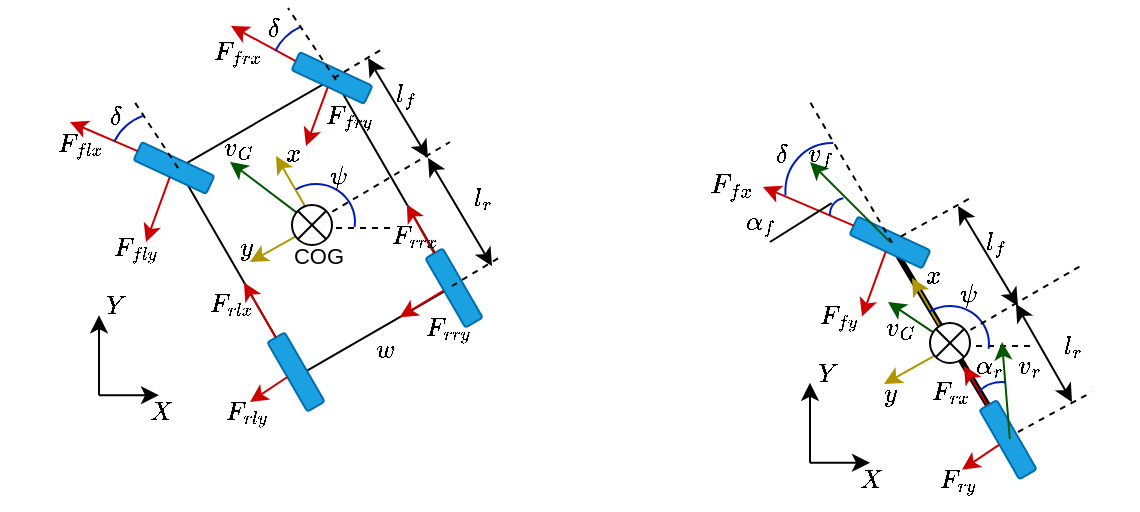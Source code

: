 <mxfile version="22.1.11" type="device">
  <diagram name="Page-1" id="L3eG1nAHi2GRUI85ljL_">
    <mxGraphModel dx="600" dy="318" grid="1" gridSize="10" guides="1" tooltips="1" connect="1" arrows="1" fold="1" page="1" pageScale="1" pageWidth="850" pageHeight="1100" math="1" shadow="0">
      <root>
        <mxCell id="0" />
        <mxCell id="1" parent="0" />
        <mxCell id="xx7SEzOR2n9m0VS-8ozK-138" value="" style="endArrow=none;html=1;rounded=0;labelBackgroundColor=default;strokeColor=default;align=center;verticalAlign=middle;fontFamily=Helvetica;fontSize=11;fontColor=default;shape=connector;curved=1;strokeWidth=3;" parent="1" edge="1">
          <mxGeometry width="50" height="50" relative="1" as="geometry">
            <mxPoint x="670" y="390" as="sourcePoint" />
            <mxPoint x="610" y="290" as="targetPoint" />
          </mxGeometry>
        </mxCell>
        <mxCell id="xx7SEzOR2n9m0VS-8ozK-1" value="" style="rounded=0;whiteSpace=wrap;html=1;rotation=60;noLabel=0;allowArrows=1;" parent="1" vertex="1">
          <mxGeometry x="262.99" y="237.5" width="120" height="90" as="geometry" />
        </mxCell>
        <mxCell id="xx7SEzOR2n9m0VS-8ozK-2" value="" style="rounded=1;whiteSpace=wrap;html=1;rotation=25;fillColor=#1ba1e2;fontColor=#ffffff;strokeColor=#006EAF;" parent="1" vertex="1">
          <mxGeometry x="232" y="248" width="40" height="10" as="geometry" />
        </mxCell>
        <mxCell id="xx7SEzOR2n9m0VS-8ozK-3" value="" style="rounded=1;whiteSpace=wrap;html=1;rotation=25;fillColor=#1ba1e2;fontColor=#ffffff;strokeColor=#006EAF;" parent="1" vertex="1">
          <mxGeometry x="311" y="203" width="40" height="10" as="geometry" />
        </mxCell>
        <mxCell id="xx7SEzOR2n9m0VS-8ozK-4" value="" style="rounded=1;whiteSpace=wrap;html=1;rotation=60;fillColor=#1ba1e2;fontColor=#ffffff;strokeColor=#006EAF;" parent="1" vertex="1">
          <mxGeometry x="293" y="350" width="40" height="10" as="geometry" />
        </mxCell>
        <mxCell id="xx7SEzOR2n9m0VS-8ozK-10" value="" style="rounded=1;whiteSpace=wrap;html=1;rotation=60;fillColor=#1ba1e2;fontColor=#ffffff;strokeColor=#006EAF;" parent="1" vertex="1">
          <mxGeometry x="372" y="308" width="40" height="10" as="geometry" />
        </mxCell>
        <mxCell id="xx7SEzOR2n9m0VS-8ozK-14" value="" style="endArrow=none;dashed=1;html=1;strokeWidth=1;rounded=0;exitX=0;exitY=1;exitDx=0;exitDy=0;" parent="1" source="xx7SEzOR2n9m0VS-8ozK-1" edge="1">
          <mxGeometry width="50" height="50" relative="1" as="geometry">
            <mxPoint x="200" y="250" as="sourcePoint" />
            <mxPoint x="231" y="218" as="targetPoint" />
          </mxGeometry>
        </mxCell>
        <mxCell id="xx7SEzOR2n9m0VS-8ozK-26" value="" style="endArrow=classic;html=1;rounded=0;fillColor=#e3c800;strokeColor=#B09500;" parent="1" edge="1">
          <mxGeometry width="50" height="50" relative="1" as="geometry">
            <mxPoint x="319.721" y="275.882" as="sourcePoint" />
            <mxPoint x="303" y="247" as="targetPoint" />
          </mxGeometry>
        </mxCell>
        <mxCell id="xx7SEzOR2n9m0VS-8ozK-27" value="" style="endArrow=classic;html=1;rounded=0;fillColor=#e3c800;strokeColor=#B09500;" parent="1" edge="1">
          <mxGeometry width="50" height="50" relative="1" as="geometry">
            <mxPoint x="317.327" y="284.69" as="sourcePoint" />
            <mxPoint x="290" y="300" as="targetPoint" />
          </mxGeometry>
        </mxCell>
        <mxCell id="xx7SEzOR2n9m0VS-8ozK-28" value="" style="endArrow=classic;html=1;rounded=0;exitX=0;exitY=0.5;exitDx=0;exitDy=0;strokeColor=#CC0000;" parent="1" source="xx7SEzOR2n9m0VS-8ozK-2" edge="1">
          <mxGeometry width="50" height="50" relative="1" as="geometry">
            <mxPoint x="150" y="253" as="sourcePoint" />
            <mxPoint x="200" y="230" as="targetPoint" />
          </mxGeometry>
        </mxCell>
        <mxCell id="xx7SEzOR2n9m0VS-8ozK-30" value="" style="endArrow=classic;html=1;rounded=0;exitX=0;exitY=0.5;exitDx=0;exitDy=0;strokeColor=#CC0000;" parent="1" source="xx7SEzOR2n9m0VS-8ozK-3" edge="1">
          <mxGeometry width="50" height="50" relative="1" as="geometry">
            <mxPoint x="316.49" y="203" as="sourcePoint" />
            <mxPoint x="280.49" y="182" as="targetPoint" />
          </mxGeometry>
        </mxCell>
        <mxCell id="xx7SEzOR2n9m0VS-8ozK-31" value="" style="endArrow=none;dashed=1;html=1;strokeWidth=1;rounded=0;exitX=0;exitY=1;exitDx=0;exitDy=0;" parent="1" edge="1">
          <mxGeometry width="50" height="50" relative="1" as="geometry">
            <mxPoint x="333" y="209" as="sourcePoint" />
            <mxPoint x="309" y="173" as="targetPoint" />
          </mxGeometry>
        </mxCell>
        <mxCell id="xx7SEzOR2n9m0VS-8ozK-32" value="" style="endArrow=classic;html=1;rounded=0;exitX=0.5;exitY=1;exitDx=0;exitDy=0;strokeColor=#CC0000;" parent="1" source="xx7SEzOR2n9m0VS-8ozK-2" edge="1">
          <mxGeometry width="50" height="50" relative="1" as="geometry">
            <mxPoint x="160" y="360" as="sourcePoint" />
            <mxPoint x="238" y="290" as="targetPoint" />
          </mxGeometry>
        </mxCell>
        <mxCell id="xx7SEzOR2n9m0VS-8ozK-33" value="" style="endArrow=classic;html=1;rounded=0;exitX=0.5;exitY=1;exitDx=0;exitDy=0;strokeColor=#CC0000;" parent="1" source="xx7SEzOR2n9m0VS-8ozK-3" edge="1">
          <mxGeometry width="50" height="50" relative="1" as="geometry">
            <mxPoint x="330" y="220" as="sourcePoint" />
            <mxPoint x="318" y="242" as="targetPoint" />
          </mxGeometry>
        </mxCell>
        <mxCell id="xx7SEzOR2n9m0VS-8ozK-34" value="" style="endArrow=classic;html=1;rounded=0;entryX=0.551;entryY=1.001;entryDx=0;entryDy=0;entryPerimeter=0;strokeColor=#CC0000;" parent="1" source="xx7SEzOR2n9m0VS-8ozK-4" target="xx7SEzOR2n9m0VS-8ozK-1" edge="1">
          <mxGeometry width="50" height="50" relative="1" as="geometry">
            <mxPoint x="210" y="400" as="sourcePoint" />
            <mxPoint x="260" y="350" as="targetPoint" />
          </mxGeometry>
        </mxCell>
        <mxCell id="xx7SEzOR2n9m0VS-8ozK-35" value="" style="endArrow=classic;html=1;rounded=0;exitX=0;exitY=0.5;exitDx=0;exitDy=0;entryX=0.608;entryY=0;entryDx=0;entryDy=0;entryPerimeter=0;strokeColor=#CC0000;" parent="1" source="xx7SEzOR2n9m0VS-8ozK-10" target="xx7SEzOR2n9m0VS-8ozK-1" edge="1">
          <mxGeometry width="50" height="50" relative="1" as="geometry">
            <mxPoint x="270" y="278" as="sourcePoint" />
            <mxPoint x="258" y="310" as="targetPoint" />
          </mxGeometry>
        </mxCell>
        <mxCell id="xx7SEzOR2n9m0VS-8ozK-36" value="" style="endArrow=classic;html=1;rounded=0;exitX=0.5;exitY=1;exitDx=0;exitDy=0;strokeColor=#CC0000;" parent="1" source="xx7SEzOR2n9m0VS-8ozK-4" edge="1">
          <mxGeometry width="50" height="50" relative="1" as="geometry">
            <mxPoint x="250" y="430" as="sourcePoint" />
            <mxPoint x="290" y="370" as="targetPoint" />
          </mxGeometry>
        </mxCell>
        <mxCell id="xx7SEzOR2n9m0VS-8ozK-37" value="" style="endArrow=classic;html=1;rounded=0;exitX=0.464;exitY=1.044;exitDx=0;exitDy=0;exitPerimeter=0;entryX=1;entryY=0.348;entryDx=0;entryDy=0;entryPerimeter=0;strokeColor=#CC0000;" parent="1" source="xx7SEzOR2n9m0VS-8ozK-10" target="xx7SEzOR2n9m0VS-8ozK-1" edge="1">
          <mxGeometry width="50" height="50" relative="1" as="geometry">
            <mxPoint x="391" y="318" as="sourcePoint" />
            <mxPoint x="372" y="330" as="targetPoint" />
          </mxGeometry>
        </mxCell>
        <mxCell id="xx7SEzOR2n9m0VS-8ozK-39" value="" style="endArrow=none;dashed=1;html=1;strokeWidth=1;rounded=0;entryX=0.474;entryY=0.572;entryDx=0;entryDy=0;entryPerimeter=0;" parent="1" target="xx7SEzOR2n9m0VS-8ozK-38" edge="1">
          <mxGeometry width="50" height="50" relative="1" as="geometry">
            <mxPoint x="360" y="283" as="sourcePoint" />
            <mxPoint x="391" y="230" as="targetPoint" />
          </mxGeometry>
        </mxCell>
        <mxCell id="xx7SEzOR2n9m0VS-8ozK-49" value="COG" style="text;html=1;align=center;verticalAlign=middle;resizable=0;points=[];autosize=1;strokeColor=none;fillColor=none;fontSize=11;fontFamily=Helvetica;fontColor=default;" parent="1" vertex="1">
          <mxGeometry x="299" y="282" width="50" height="30" as="geometry" />
        </mxCell>
        <mxCell id="xx7SEzOR2n9m0VS-8ozK-50" value="" style="verticalLabelPosition=bottom;verticalAlign=top;html=1;shape=mxgraph.basic.arc;startAngle=0.914;endAngle=0.27;fontFamily=Helvetica;fontSize=11;fontColor=#ffffff;fillColor=#0050ef;strokeColor=#001DBC;" parent="1" vertex="1">
          <mxGeometry x="303.5" y="261" width="39" height="38" as="geometry" />
        </mxCell>
        <mxCell id="xx7SEzOR2n9m0VS-8ozK-57" value="" style="verticalLabelPosition=bottom;verticalAlign=top;html=1;shape=mxgraph.basic.arc;startAngle=0.823;endAngle=0.929;fontFamily=Helvetica;fontSize=11;fontColor=#ffffff;fillColor=#0050ef;strokeColor=#001DBC;" parent="1" vertex="1">
          <mxGeometry x="300" y="180" width="52.5" height="51.5" as="geometry" />
        </mxCell>
        <mxCell id="xx7SEzOR2n9m0VS-8ozK-61" value="" style="verticalLabelPosition=bottom;verticalAlign=top;html=1;shape=mxgraph.basic.arc;startAngle=0.823;endAngle=0.942;fontFamily=Helvetica;fontSize=11;fontColor=#ffffff;fillColor=#0050ef;strokeColor=#001DBC;" parent="1" vertex="1">
          <mxGeometry x="219.5" y="225.25" width="52.5" height="51.5" as="geometry" />
        </mxCell>
        <mxCell id="xx7SEzOR2n9m0VS-8ozK-62" value="$$\psi$$" style="text;html=1;align=center;verticalAlign=middle;resizable=0;points=[];autosize=1;strokeColor=none;fillColor=none;fontSize=11;fontFamily=Helvetica;fontColor=default;" parent="1" vertex="1">
          <mxGeometry x="299" y="241.5" width="70" height="30" as="geometry" />
        </mxCell>
        <mxCell id="xx7SEzOR2n9m0VS-8ozK-64" value="$$\delta$$" style="text;html=1;align=center;verticalAlign=middle;resizable=0;points=[];autosize=1;strokeColor=none;fillColor=none;fontSize=11;fontFamily=Helvetica;fontColor=default;" parent="1" vertex="1">
          <mxGeometry x="187" y="213" width="70" height="30" as="geometry" />
        </mxCell>
        <mxCell id="xx7SEzOR2n9m0VS-8ozK-65" value="$$\delta$$" style="text;html=1;align=center;verticalAlign=middle;resizable=0;points=[];autosize=1;strokeColor=none;fillColor=none;fontSize=11;fontFamily=Helvetica;fontColor=default;" parent="1" vertex="1">
          <mxGeometry x="266" y="169" width="70" height="30" as="geometry" />
        </mxCell>
        <mxCell id="xx7SEzOR2n9m0VS-8ozK-66" value="$$F_{fly}$$" style="text;html=1;align=center;verticalAlign=middle;resizable=0;points=[];autosize=1;strokeColor=none;fillColor=none;fontSize=11;fontFamily=Helvetica;fontColor=default;" parent="1" vertex="1">
          <mxGeometry x="192" y="278" width="80" height="30" as="geometry" />
        </mxCell>
        <mxCell id="xx7SEzOR2n9m0VS-8ozK-67" value="$$F_{flx}$$" style="text;html=1;align=center;verticalAlign=middle;resizable=0;points=[];autosize=1;strokeColor=none;fillColor=none;fontSize=11;fontFamily=Helvetica;fontColor=default;" parent="1" vertex="1">
          <mxGeometry x="165" y="226" width="80" height="30" as="geometry" />
        </mxCell>
        <mxCell id="xx7SEzOR2n9m0VS-8ozK-68" value="$$F_{frx}$$" style="text;html=1;align=center;verticalAlign=middle;resizable=0;points=[];autosize=1;strokeColor=none;fillColor=none;fontSize=11;fontFamily=Helvetica;fontColor=default;" parent="1" vertex="1">
          <mxGeometry x="244" y="180" width="80" height="30" as="geometry" />
        </mxCell>
        <mxCell id="xx7SEzOR2n9m0VS-8ozK-69" value="$$F_{fry}$$" style="text;html=1;align=center;verticalAlign=middle;resizable=0;points=[];autosize=1;strokeColor=none;fillColor=none;fontSize=11;fontFamily=Helvetica;fontColor=default;" parent="1" vertex="1">
          <mxGeometry x="299" y="211.5" width="80" height="30" as="geometry" />
        </mxCell>
        <mxCell id="xx7SEzOR2n9m0VS-8ozK-70" value="$$x$$" style="text;html=1;align=center;verticalAlign=middle;resizable=0;points=[];autosize=1;strokeColor=none;fillColor=none;fontSize=11;fontFamily=Helvetica;fontColor=default;" parent="1" vertex="1">
          <mxGeometry x="286" y="230.5" width="50" height="30" as="geometry" />
        </mxCell>
        <mxCell id="xx7SEzOR2n9m0VS-8ozK-71" value="$$y$$" style="text;html=1;align=center;verticalAlign=middle;resizable=0;points=[];autosize=1;strokeColor=none;fillColor=none;fontSize=11;fontFamily=Helvetica;fontColor=default;" parent="1" vertex="1">
          <mxGeometry x="262.99" y="278" width="50" height="30" as="geometry" />
        </mxCell>
        <mxCell id="xx7SEzOR2n9m0VS-8ozK-72" value="$$F_{rly}$$" style="text;html=1;align=center;verticalAlign=middle;resizable=0;points=[];autosize=1;strokeColor=none;fillColor=none;fontSize=11;fontFamily=Helvetica;fontColor=default;movable=0;rotatable=0;deletable=0;editable=0;locked=1;connectable=0;" parent="1" vertex="1">
          <mxGeometry x="247.99" y="360" width="80" height="30" as="geometry" />
        </mxCell>
        <mxCell id="xx7SEzOR2n9m0VS-8ozK-73" value="$$F_{rry}$$" style="text;html=1;align=center;verticalAlign=middle;resizable=0;points=[];autosize=1;strokeColor=none;fillColor=none;fontSize=11;fontFamily=Helvetica;fontColor=default;movable=0;rotatable=0;deletable=0;editable=0;locked=1;connectable=0;" parent="1" vertex="1">
          <mxGeometry x="349" y="318" width="80" height="30" as="geometry" />
        </mxCell>
        <mxCell id="xx7SEzOR2n9m0VS-8ozK-74" value="$$F_{rrx}$$" style="text;html=1;align=center;verticalAlign=middle;resizable=0;points=[];autosize=1;strokeColor=none;fillColor=none;fontSize=11;fontFamily=Helvetica;fontColor=default;" parent="1" vertex="1">
          <mxGeometry x="332" y="271.5" width="80" height="30" as="geometry" />
        </mxCell>
        <mxCell id="xx7SEzOR2n9m0VS-8ozK-75" value="$$F_{rlx}$$" style="text;html=1;align=center;verticalAlign=middle;resizable=0;points=[];autosize=1;strokeColor=none;fillColor=none;fontSize=11;fontFamily=Helvetica;fontColor=default;" parent="1" vertex="1">
          <mxGeometry x="240" y="305.75" width="80" height="30" as="geometry" />
        </mxCell>
        <mxCell id="xx7SEzOR2n9m0VS-8ozK-76" value="" style="endArrow=classic;html=1;rounded=0;labelBackgroundColor=default;strokeColor=#005700;align=center;verticalAlign=middle;fontFamily=Helvetica;fontSize=11;fontColor=default;shape=connector;curved=1;exitX=0.514;exitY=0.491;exitDx=0;exitDy=0;exitPerimeter=0;fillColor=#008a00;" parent="1" source="xx7SEzOR2n9m0VS-8ozK-38" edge="1">
          <mxGeometry width="50" height="50" relative="1" as="geometry">
            <mxPoint x="130" y="320" as="sourcePoint" />
            <mxPoint x="280" y="250" as="targetPoint" />
          </mxGeometry>
        </mxCell>
        <mxCell id="xx7SEzOR2n9m0VS-8ozK-77" value="$$v_G$$" style="text;html=1;align=center;verticalAlign=middle;resizable=0;points=[];autosize=1;strokeColor=none;fillColor=none;fontSize=11;fontFamily=Helvetica;fontColor=default;" parent="1" vertex="1">
          <mxGeometry x="249" y="228" width="70" height="30" as="geometry" />
        </mxCell>
        <mxCell id="xx7SEzOR2n9m0VS-8ozK-80" value="&lt;span style=&quot;color: rgb(0, 0, 0); font-family: Helvetica; font-size: 11px; font-style: normal; font-variant-ligatures: normal; font-variant-caps: normal; font-weight: 400; letter-spacing: normal; orphans: 2; text-align: center; text-indent: 0px; text-transform: none; widows: 2; word-spacing: 0px; -webkit-text-stroke-width: 0px; background-color: rgb(251, 251, 251); text-decoration-thickness: initial; text-decoration-style: initial; text-decoration-color: initial; float: none; display: inline !important;&quot;&gt;$$w$$&lt;/span&gt;" style="text;whiteSpace=wrap;html=1;fontSize=11;fontFamily=Helvetica;fontColor=default;" parent="1" vertex="1">
          <mxGeometry x="351" y="320" width="25" height="40" as="geometry" />
        </mxCell>
        <mxCell id="xx7SEzOR2n9m0VS-8ozK-81" value="" style="endArrow=none;html=1;rounded=0;labelBackgroundColor=default;strokeColor=default;align=center;verticalAlign=middle;fontFamily=Helvetica;fontSize=11;fontColor=default;shape=connector;curved=1;exitX=0.494;exitY=0.47;exitDx=0;exitDy=0;exitPerimeter=0;dashed=1;" parent="1" source="xx7SEzOR2n9m0VS-8ozK-38" edge="1">
          <mxGeometry width="50" height="50" relative="1" as="geometry">
            <mxPoint x="370" y="310" as="sourcePoint" />
            <mxPoint x="390" y="240" as="targetPoint" />
          </mxGeometry>
        </mxCell>
        <mxCell id="xx7SEzOR2n9m0VS-8ozK-83" value="" style="endArrow=none;dashed=1;html=1;rounded=0;labelBackgroundColor=default;strokeColor=default;align=center;verticalAlign=middle;fontFamily=Helvetica;fontSize=11;fontColor=default;shape=connector;curved=1;" parent="1" edge="1">
          <mxGeometry width="50" height="50" relative="1" as="geometry">
            <mxPoint x="332" y="208" as="sourcePoint" />
            <mxPoint x="357" y="193" as="targetPoint" />
          </mxGeometry>
        </mxCell>
        <mxCell id="xx7SEzOR2n9m0VS-8ozK-85" value="" style="endArrow=none;dashed=1;html=1;rounded=0;labelBackgroundColor=default;strokeColor=default;align=center;verticalAlign=middle;fontFamily=Helvetica;fontSize=11;fontColor=default;shape=connector;curved=1;" parent="1" edge="1">
          <mxGeometry width="50" height="50" relative="1" as="geometry">
            <mxPoint x="391" y="312" as="sourcePoint" />
            <mxPoint x="416" y="297" as="targetPoint" />
          </mxGeometry>
        </mxCell>
        <mxCell id="xx7SEzOR2n9m0VS-8ozK-88" value="" style="endArrow=classic;startArrow=classic;html=1;rounded=0;labelBackgroundColor=default;strokeColor=default;align=center;verticalAlign=middle;fontFamily=Helvetica;fontSize=11;fontColor=default;shape=connector;curved=1;" parent="1" edge="1">
          <mxGeometry width="50" height="50" relative="1" as="geometry">
            <mxPoint x="379" y="248" as="sourcePoint" />
            <mxPoint x="349" y="198" as="targetPoint" />
          </mxGeometry>
        </mxCell>
        <mxCell id="xx7SEzOR2n9m0VS-8ozK-89" value="" style="endArrow=classic;startArrow=classic;html=1;rounded=0;labelBackgroundColor=default;strokeColor=default;align=center;verticalAlign=middle;fontFamily=Helvetica;fontSize=11;fontColor=default;shape=connector;curved=1;" parent="1" edge="1">
          <mxGeometry width="50" height="50" relative="1" as="geometry">
            <mxPoint x="411" y="302" as="sourcePoint" />
            <mxPoint x="379" y="248" as="targetPoint" />
          </mxGeometry>
        </mxCell>
        <mxCell id="xx7SEzOR2n9m0VS-8ozK-90" value="&lt;span style=&quot;color: rgb(0, 0, 0); font-family: Helvetica; font-size: 11px; font-style: normal; font-variant-ligatures: normal; font-variant-caps: normal; font-weight: 400; letter-spacing: normal; orphans: 2; text-align: center; text-indent: 0px; text-transform: none; widows: 2; word-spacing: 0px; -webkit-text-stroke-width: 0px; background-color: rgb(251, 251, 251); text-decoration-thickness: initial; text-decoration-style: initial; text-decoration-color: initial; float: none; display: inline !important;&quot;&gt;$$l_f$$&lt;/span&gt;" style="text;whiteSpace=wrap;html=1;fontSize=11;fontFamily=Helvetica;fontColor=default;" parent="1" vertex="1">
          <mxGeometry x="361" y="191.5" width="25" height="40" as="geometry" />
        </mxCell>
        <mxCell id="xx7SEzOR2n9m0VS-8ozK-91" value="&lt;span style=&quot;color: rgb(0, 0, 0); font-family: Helvetica; font-size: 11px; font-style: normal; font-variant-ligatures: normal; font-variant-caps: normal; font-weight: 400; letter-spacing: normal; orphans: 2; text-align: center; text-indent: 0px; text-transform: none; widows: 2; word-spacing: 0px; -webkit-text-stroke-width: 0px; background-color: rgb(251, 251, 251); text-decoration-thickness: initial; text-decoration-style: initial; text-decoration-color: initial; float: none; display: inline !important;&quot;&gt;$$l_r$$&lt;/span&gt;" style="text;whiteSpace=wrap;html=1;fontSize=11;fontFamily=Helvetica;fontColor=default;" parent="1" vertex="1">
          <mxGeometry x="400" y="244" width="25" height="40" as="geometry" />
        </mxCell>
        <mxCell id="xx7SEzOR2n9m0VS-8ozK-93" value="" style="rounded=1;whiteSpace=wrap;html=1;rotation=25;fillColor=#1ba1e2;fontColor=#ffffff;strokeColor=#006EAF;" parent="1" vertex="1">
          <mxGeometry x="590" y="285.25" width="40" height="10" as="geometry" />
        </mxCell>
        <mxCell id="xx7SEzOR2n9m0VS-8ozK-95" value="" style="rounded=1;whiteSpace=wrap;html=1;rotation=60;fillColor=#1ba1e2;fontColor=#ffffff;strokeColor=#006EAF;" parent="1" vertex="1">
          <mxGeometry x="649" y="383.83" width="40" height="10" as="geometry" />
        </mxCell>
        <mxCell id="xx7SEzOR2n9m0VS-8ozK-98" value="" style="endArrow=classic;html=1;rounded=0;fillColor=#e3c800;strokeColor=#B09500;" parent="1" edge="1">
          <mxGeometry width="50" height="50" relative="1" as="geometry">
            <mxPoint x="637.721" y="336.882" as="sourcePoint" />
            <mxPoint x="621" y="308" as="targetPoint" />
          </mxGeometry>
        </mxCell>
        <mxCell id="xx7SEzOR2n9m0VS-8ozK-99" value="" style="endArrow=classic;html=1;rounded=0;fillColor=#e3c800;strokeColor=#B09500;" parent="1" edge="1">
          <mxGeometry width="50" height="50" relative="1" as="geometry">
            <mxPoint x="634.327" y="345.69" as="sourcePoint" />
            <mxPoint x="607" y="361" as="targetPoint" />
          </mxGeometry>
        </mxCell>
        <mxCell id="xx7SEzOR2n9m0VS-8ozK-100" value="" style="endArrow=classic;html=1;rounded=0;exitX=0;exitY=0.5;exitDx=0;exitDy=0;strokeColor=#CC0000;entryX=1.031;entryY=0.615;entryDx=0;entryDy=0;entryPerimeter=0;" parent="1" source="xx7SEzOR2n9m0VS-8ozK-93" edge="1">
          <mxGeometry width="50" height="50" relative="1" as="geometry">
            <mxPoint x="508" y="290.25" as="sourcePoint" />
            <mxPoint x="546.48" y="262.45" as="targetPoint" />
          </mxGeometry>
        </mxCell>
        <mxCell id="xx7SEzOR2n9m0VS-8ozK-103" value="" style="endArrow=classic;html=1;rounded=0;exitX=0.5;exitY=1;exitDx=0;exitDy=0;strokeColor=#CC0000;" parent="1" source="xx7SEzOR2n9m0VS-8ozK-93" edge="1">
          <mxGeometry width="50" height="50" relative="1" as="geometry">
            <mxPoint x="518" y="397.25" as="sourcePoint" />
            <mxPoint x="596" y="327.25" as="targetPoint" />
          </mxGeometry>
        </mxCell>
        <mxCell id="xx7SEzOR2n9m0VS-8ozK-105" value="" style="endArrow=classic;html=1;rounded=0;strokeColor=#CC0000;" parent="1" source="xx7SEzOR2n9m0VS-8ozK-95" edge="1">
          <mxGeometry width="50" height="50" relative="1" as="geometry">
            <mxPoint x="566" y="433.83" as="sourcePoint" />
            <mxPoint x="647" y="352" as="targetPoint" />
          </mxGeometry>
        </mxCell>
        <mxCell id="xx7SEzOR2n9m0VS-8ozK-107" value="" style="endArrow=classic;html=1;rounded=0;exitX=0.5;exitY=1;exitDx=0;exitDy=0;strokeColor=#CC0000;" parent="1" source="xx7SEzOR2n9m0VS-8ozK-95" edge="1">
          <mxGeometry width="50" height="50" relative="1" as="geometry">
            <mxPoint x="606" y="463.83" as="sourcePoint" />
            <mxPoint x="646" y="403.83" as="targetPoint" />
          </mxGeometry>
        </mxCell>
        <mxCell id="xx7SEzOR2n9m0VS-8ozK-110" value="" style="endArrow=none;dashed=1;html=1;strokeWidth=1;rounded=0;entryX=0.474;entryY=0.572;entryDx=0;entryDy=0;entryPerimeter=0;" parent="1" target="xx7SEzOR2n9m0VS-8ozK-109" edge="1">
          <mxGeometry width="50" height="50" relative="1" as="geometry">
            <mxPoint x="680" y="342" as="sourcePoint" />
            <mxPoint x="708" y="291" as="targetPoint" />
          </mxGeometry>
        </mxCell>
        <mxCell id="xx7SEzOR2n9m0VS-8ozK-112" value="" style="verticalLabelPosition=bottom;verticalAlign=top;html=1;shape=mxgraph.basic.arc;startAngle=0.914;endAngle=0.27;fontFamily=Helvetica;fontSize=11;fontColor=#ffffff;fillColor=#0050ef;strokeColor=#001DBC;" parent="1" vertex="1">
          <mxGeometry x="620.5" y="322" width="39" height="38" as="geometry" />
        </mxCell>
        <mxCell id="xx7SEzOR2n9m0VS-8ozK-114" value="" style="verticalLabelPosition=bottom;verticalAlign=top;html=1;shape=mxgraph.basic.arc;startAngle=0.812;endAngle=0.069;fontFamily=Helvetica;fontSize=11;fontColor=#ffffff;fillColor=#0050ef;strokeColor=#001DBC;rotation=-25;" parent="1" vertex="1">
          <mxGeometry x="557.98" y="240.23" width="48.5" height="51.5" as="geometry" />
        </mxCell>
        <mxCell id="xx7SEzOR2n9m0VS-8ozK-115" value="$$\psi$$" style="text;html=1;align=center;verticalAlign=middle;resizable=0;points=[];autosize=1;strokeColor=none;fillColor=none;fontSize=11;fontFamily=Helvetica;fontColor=default;" parent="1" vertex="1">
          <mxGeometry x="614" y="300.5" width="70" height="30" as="geometry" />
        </mxCell>
        <mxCell id="xx7SEzOR2n9m0VS-8ozK-116" value="$$\delta$$" style="text;html=1;align=center;verticalAlign=middle;resizable=0;points=[];autosize=1;strokeColor=none;fillColor=none;fontSize=11;fontFamily=Helvetica;fontColor=default;" parent="1" vertex="1">
          <mxGeometry x="520" y="231.5" width="70" height="30" as="geometry" />
        </mxCell>
        <mxCell id="xx7SEzOR2n9m0VS-8ozK-118" value="$$F_{fy}$$" style="text;html=1;align=center;verticalAlign=middle;resizable=0;points=[];autosize=1;strokeColor=none;fillColor=none;fontSize=11;fontFamily=Helvetica;fontColor=default;" parent="1" vertex="1">
          <mxGeometry x="544" y="312" width="80" height="30" as="geometry" />
        </mxCell>
        <mxCell id="xx7SEzOR2n9m0VS-8ozK-122" value="$$x$$" style="text;html=1;align=center;verticalAlign=middle;resizable=0;points=[];autosize=1;strokeColor=none;fillColor=none;fontSize=11;fontFamily=Helvetica;fontColor=default;" parent="1" vertex="1">
          <mxGeometry x="606" y="292" width="50" height="30" as="geometry" />
        </mxCell>
        <mxCell id="xx7SEzOR2n9m0VS-8ozK-123" value="$$y$$" style="text;html=1;align=center;verticalAlign=middle;resizable=0;points=[];autosize=1;strokeColor=none;fillColor=none;fontSize=11;fontFamily=Helvetica;fontColor=default;" parent="1" vertex="1">
          <mxGeometry x="585" y="350.5" width="50" height="30" as="geometry" />
        </mxCell>
        <mxCell id="xx7SEzOR2n9m0VS-8ozK-128" value="" style="endArrow=classic;html=1;rounded=0;labelBackgroundColor=default;strokeColor=#005700;align=center;verticalAlign=middle;fontFamily=Helvetica;fontSize=11;fontColor=default;shape=connector;curved=1;exitX=0.514;exitY=0.491;exitDx=0;exitDy=0;exitPerimeter=0;fillColor=#008a00;" parent="1" edge="1">
          <mxGeometry width="50" height="50" relative="1" as="geometry">
            <mxPoint x="639.28" y="340.32" as="sourcePoint" />
            <mxPoint x="609" y="320" as="targetPoint" />
          </mxGeometry>
        </mxCell>
        <mxCell id="xx7SEzOR2n9m0VS-8ozK-129" value="$$v_G$$" style="text;html=1;align=center;verticalAlign=middle;resizable=0;points=[];autosize=1;strokeColor=none;fillColor=none;fontSize=11;fontFamily=Helvetica;fontColor=default;" parent="1" vertex="1">
          <mxGeometry x="580" y="318" width="70" height="30" as="geometry" />
        </mxCell>
        <mxCell id="xx7SEzOR2n9m0VS-8ozK-131" value="" style="endArrow=none;html=1;rounded=0;labelBackgroundColor=default;strokeColor=default;align=center;verticalAlign=middle;fontFamily=Helvetica;fontSize=11;fontColor=default;shape=connector;curved=1;exitX=0.494;exitY=0.47;exitDx=0;exitDy=0;exitPerimeter=0;dashed=1;" parent="1" source="xx7SEzOR2n9m0VS-8ozK-109" edge="1">
          <mxGeometry width="50" height="50" relative="1" as="geometry">
            <mxPoint x="687" y="371" as="sourcePoint" />
            <mxPoint x="707" y="301" as="targetPoint" />
          </mxGeometry>
        </mxCell>
        <mxCell id="xx7SEzOR2n9m0VS-8ozK-132" value="" style="endArrow=none;dashed=1;html=1;rounded=0;labelBackgroundColor=default;strokeColor=default;align=center;verticalAlign=middle;fontFamily=Helvetica;fontSize=11;fontColor=default;shape=connector;curved=1;" parent="1" source="xx7SEzOR2n9m0VS-8ozK-93" edge="1">
          <mxGeometry width="50" height="50" relative="1" as="geometry">
            <mxPoint x="627" y="282" as="sourcePoint" />
            <mxPoint x="652" y="267" as="targetPoint" />
          </mxGeometry>
        </mxCell>
        <mxCell id="xx7SEzOR2n9m0VS-8ozK-134" value="" style="endArrow=classic;startArrow=classic;html=1;rounded=0;labelBackgroundColor=default;strokeColor=default;align=center;verticalAlign=middle;fontFamily=Helvetica;fontSize=11;fontColor=default;shape=connector;curved=1;" parent="1" edge="1">
          <mxGeometry width="50" height="50" relative="1" as="geometry">
            <mxPoint x="674" y="322" as="sourcePoint" />
            <mxPoint x="644" y="272" as="targetPoint" />
          </mxGeometry>
        </mxCell>
        <mxCell id="xx7SEzOR2n9m0VS-8ozK-135" value="" style="endArrow=classic;startArrow=classic;html=1;rounded=0;labelBackgroundColor=default;strokeColor=default;align=center;verticalAlign=middle;fontFamily=Helvetica;fontSize=11;fontColor=default;shape=connector;curved=1;" parent="1" edge="1">
          <mxGeometry width="50" height="50" relative="1" as="geometry">
            <mxPoint x="701" y="370" as="sourcePoint" />
            <mxPoint x="673" y="321" as="targetPoint" />
          </mxGeometry>
        </mxCell>
        <mxCell id="xx7SEzOR2n9m0VS-8ozK-136" value="&lt;span style=&quot;color: rgb(0, 0, 0); font-family: Helvetica; font-size: 11px; font-style: normal; font-variant-ligatures: normal; font-variant-caps: normal; font-weight: 400; letter-spacing: normal; orphans: 2; text-align: center; text-indent: 0px; text-transform: none; widows: 2; word-spacing: 0px; -webkit-text-stroke-width: 0px; background-color: rgb(251, 251, 251); text-decoration-thickness: initial; text-decoration-style: initial; text-decoration-color: initial; float: none; display: inline !important;&quot;&gt;$$l_f$$&lt;/span&gt;" style="text;whiteSpace=wrap;html=1;fontSize=11;fontFamily=Helvetica;fontColor=default;" parent="1" vertex="1">
          <mxGeometry x="656" y="265.5" width="25" height="40" as="geometry" />
        </mxCell>
        <mxCell id="xx7SEzOR2n9m0VS-8ozK-137" value="&lt;span style=&quot;color: rgb(0, 0, 0); font-family: Helvetica; font-size: 11px; font-style: normal; font-variant-ligatures: normal; font-variant-caps: normal; font-weight: 400; letter-spacing: normal; orphans: 2; text-align: center; text-indent: 0px; text-transform: none; widows: 2; word-spacing: 0px; -webkit-text-stroke-width: 0px; background-color: rgb(251, 251, 251); text-decoration-thickness: initial; text-decoration-style: initial; text-decoration-color: initial; float: none; display: inline !important;&quot;&gt;$$l_r$$&lt;/span&gt;" style="text;whiteSpace=wrap;html=1;fontSize=11;fontFamily=Helvetica;fontColor=default;" parent="1" vertex="1">
          <mxGeometry x="695" y="318" width="25" height="40" as="geometry" />
        </mxCell>
        <mxCell id="xx7SEzOR2n9m0VS-8ozK-143" value="" style="endArrow=none;dashed=1;html=1;rounded=0;labelBackgroundColor=default;strokeColor=default;align=center;verticalAlign=middle;fontFamily=Helvetica;fontSize=11;fontColor=default;shape=connector;curved=1;" parent="1" edge="1">
          <mxGeometry width="50" height="50" relative="1" as="geometry">
            <mxPoint x="674" y="385" as="sourcePoint" />
            <mxPoint x="711" y="365" as="targetPoint" />
          </mxGeometry>
        </mxCell>
        <mxCell id="xx7SEzOR2n9m0VS-8ozK-144" value="$$F_{ry}$$" style="text;html=1;align=center;verticalAlign=middle;resizable=0;points=[];autosize=1;strokeColor=none;fillColor=none;fontSize=11;fontFamily=Helvetica;fontColor=default;" parent="1" vertex="1">
          <mxGeometry x="604" y="393.83" width="80" height="30" as="geometry" />
        </mxCell>
        <mxCell id="xx7SEzOR2n9m0VS-8ozK-145" value="$$F_{rx}$$" style="text;html=1;align=center;verticalAlign=middle;resizable=0;points=[];autosize=1;strokeColor=none;fillColor=none;fontSize=11;fontFamily=Helvetica;fontColor=default;" parent="1" vertex="1">
          <mxGeometry x="600" y="350" width="80" height="30" as="geometry" />
        </mxCell>
        <mxCell id="AMix2MeKDHVCSUbpowCO-1" value="" style="endArrow=classic;html=1;rounded=0;" parent="1" edge="1">
          <mxGeometry width="50" height="50" relative="1" as="geometry">
            <mxPoint x="214.5" y="366.6" as="sourcePoint" />
            <mxPoint x="214.5" y="326.6" as="targetPoint" />
          </mxGeometry>
        </mxCell>
        <mxCell id="AMix2MeKDHVCSUbpowCO-2" value="" style="endArrow=classic;html=1;rounded=0;" parent="1" edge="1">
          <mxGeometry width="50" height="50" relative="1" as="geometry">
            <mxPoint x="214.5" y="366.6" as="sourcePoint" />
            <mxPoint x="244.5" y="366.6" as="targetPoint" />
          </mxGeometry>
        </mxCell>
        <mxCell id="AMix2MeKDHVCSUbpowCO-3" value="$$X$$" style="text;html=1;align=center;verticalAlign=middle;resizable=0;points=[];autosize=1;strokeColor=none;fillColor=none;fontSize=11;fontFamily=Helvetica;fontColor=default;" parent="1" vertex="1">
          <mxGeometry x="214.5" y="360" width="60" height="30" as="geometry" />
        </mxCell>
        <mxCell id="AMix2MeKDHVCSUbpowCO-4" value="$$Y$$" style="text;html=1;align=center;verticalAlign=middle;resizable=0;points=[];autosize=1;strokeColor=none;fillColor=none;fontSize=11;fontFamily=Helvetica;fontColor=default;" parent="1" vertex="1">
          <mxGeometry x="192" y="306.67" width="60" height="30" as="geometry" />
        </mxCell>
        <mxCell id="AMix2MeKDHVCSUbpowCO-5" value="" style="endArrow=classic;html=1;rounded=0;" parent="1" edge="1">
          <mxGeometry width="50" height="50" relative="1" as="geometry">
            <mxPoint x="570" y="400.43" as="sourcePoint" />
            <mxPoint x="570" y="360.43" as="targetPoint" />
          </mxGeometry>
        </mxCell>
        <mxCell id="AMix2MeKDHVCSUbpowCO-6" value="" style="endArrow=classic;html=1;rounded=0;" parent="1" edge="1">
          <mxGeometry width="50" height="50" relative="1" as="geometry">
            <mxPoint x="570" y="400.43" as="sourcePoint" />
            <mxPoint x="600" y="400.43" as="targetPoint" />
          </mxGeometry>
        </mxCell>
        <mxCell id="AMix2MeKDHVCSUbpowCO-7" value="$$X$$" style="text;html=1;align=center;verticalAlign=middle;resizable=0;points=[];autosize=1;strokeColor=none;fillColor=none;fontSize=11;fontFamily=Helvetica;fontColor=default;" parent="1" vertex="1">
          <mxGeometry x="570" y="393.83" width="60" height="30" as="geometry" />
        </mxCell>
        <mxCell id="AMix2MeKDHVCSUbpowCO-8" value="$$Y$$" style="text;html=1;align=center;verticalAlign=middle;resizable=0;points=[];autosize=1;strokeColor=none;fillColor=none;fontSize=11;fontFamily=Helvetica;fontColor=default;" parent="1" vertex="1">
          <mxGeometry x="547.5" y="340.5" width="60" height="30" as="geometry" />
        </mxCell>
        <mxCell id="xx7SEzOR2n9m0VS-8ozK-38" value="" style="verticalLabelPosition=bottom;verticalAlign=top;html=1;shape=mxgraph.flowchart.or;fillStyle=solid;" parent="1" vertex="1">
          <mxGeometry x="311" y="271.5" width="20" height="20" as="geometry" />
        </mxCell>
        <mxCell id="xx7SEzOR2n9m0VS-8ozK-109" value="" style="verticalLabelPosition=bottom;verticalAlign=top;html=1;shape=mxgraph.flowchart.or;fillStyle=solid;" parent="1" vertex="1">
          <mxGeometry x="630" y="330.5" width="20" height="20" as="geometry" />
        </mxCell>
        <mxCell id="DRXv_Ftm8kYpAyk2VkBo-1" value="" style="endArrow=classic;html=1;rounded=0;exitX=0.082;exitY=-0.065;exitDx=0;exitDy=0;exitPerimeter=0;strokeColor=#005700;fillColor=#008a00;" edge="1" parent="1" source="xx7SEzOR2n9m0VS-8ozK-122">
          <mxGeometry width="50" height="50" relative="1" as="geometry">
            <mxPoint x="690" y="240" as="sourcePoint" />
            <mxPoint x="570" y="250" as="targetPoint" />
          </mxGeometry>
        </mxCell>
        <mxCell id="DRXv_Ftm8kYpAyk2VkBo-2" value="" style="endArrow=none;dashed=1;html=1;strokeWidth=1;rounded=0;exitX=0.101;exitY=-0.053;exitDx=0;exitDy=0;exitPerimeter=0;" edge="1" parent="1" source="xx7SEzOR2n9m0VS-8ozK-122">
          <mxGeometry width="50" height="50" relative="1" as="geometry">
            <mxPoint x="620" y="230" as="sourcePoint" />
            <mxPoint x="570" y="220" as="targetPoint" />
          </mxGeometry>
        </mxCell>
        <mxCell id="DRXv_Ftm8kYpAyk2VkBo-3" value="" style="verticalLabelPosition=bottom;verticalAlign=top;html=1;shape=mxgraph.basic.arc;startAngle=0.821;endAngle=0.057;fontFamily=Helvetica;fontSize=11;fontColor=#ffffff;fillColor=#0050ef;strokeColor=#001DBC;rotation=-30;" vertex="1" parent="1">
          <mxGeometry x="580" y="268" width="16" height="16" as="geometry" />
        </mxCell>
        <mxCell id="DRXv_Ftm8kYpAyk2VkBo-4" value="&lt;span style=&quot;color: rgb(0, 0, 0); font-family: Helvetica; font-size: 11px; font-style: normal; font-variant-ligatures: normal; font-variant-caps: normal; font-weight: 400; letter-spacing: normal; orphans: 2; text-align: center; text-indent: 0px; text-transform: none; widows: 2; word-spacing: 0px; -webkit-text-stroke-width: 0px; background-color: rgb(251, 251, 251); text-decoration-thickness: initial; text-decoration-style: initial; text-decoration-color: initial; float: none; display: inline !important;&quot;&gt;$$\alpha_{f}$$&lt;/span&gt;" style="text;whiteSpace=wrap;html=1;" vertex="1" parent="1">
          <mxGeometry x="535.98" y="255.75" width="20" height="37.5" as="geometry" />
        </mxCell>
        <mxCell id="DRXv_Ftm8kYpAyk2VkBo-6" value="$$F_{fx}$$" style="text;html=1;align=center;verticalAlign=middle;resizable=0;points=[];autosize=1;strokeColor=none;fillColor=none;" vertex="1" parent="1">
          <mxGeometry x="490" y="246.75" width="80" height="30" as="geometry" />
        </mxCell>
        <mxCell id="DRXv_Ftm8kYpAyk2VkBo-9" value="&lt;span style=&quot;color: rgb(0, 0, 0); font-family: Helvetica; font-size: 11px; font-style: normal; font-variant-ligatures: normal; font-variant-caps: normal; font-weight: 400; letter-spacing: normal; orphans: 2; text-align: center; text-indent: 0px; text-transform: none; widows: 2; word-spacing: 0px; -webkit-text-stroke-width: 0px; background-color: rgb(251, 251, 251); text-decoration-thickness: initial; text-decoration-style: initial; text-decoration-color: initial; float: none; display: inline !important;&quot;&gt;$$v_{f}$$&lt;/span&gt;" style="text;whiteSpace=wrap;html=1;" vertex="1" parent="1">
          <mxGeometry x="567.23" y="222" width="30" height="42" as="geometry" />
        </mxCell>
        <mxCell id="DRXv_Ftm8kYpAyk2VkBo-10" value="" style="endArrow=none;html=1;rounded=0;entryX=0.283;entryY=-0.018;entryDx=0;entryDy=0;entryPerimeter=0;" edge="1" parent="1" target="DRXv_Ftm8kYpAyk2VkBo-3">
          <mxGeometry width="50" height="50" relative="1" as="geometry">
            <mxPoint x="550" y="290" as="sourcePoint" />
            <mxPoint x="580" y="268" as="targetPoint" />
          </mxGeometry>
        </mxCell>
        <mxCell id="DRXv_Ftm8kYpAyk2VkBo-11" value="" style="endArrow=classic;html=1;rounded=0;strokeColor=#005700;fillColor=#008a00;exitX=0.505;exitY=0.406;exitDx=0;exitDy=0;exitPerimeter=0;" edge="1" parent="1" source="xx7SEzOR2n9m0VS-8ozK-95">
          <mxGeometry width="50" height="50" relative="1" as="geometry">
            <mxPoint x="650" y="460" as="sourcePoint" />
            <mxPoint x="666" y="340" as="targetPoint" />
          </mxGeometry>
        </mxCell>
        <mxCell id="DRXv_Ftm8kYpAyk2VkBo-12" value="" style="verticalLabelPosition=bottom;verticalAlign=top;html=1;shape=mxgraph.basic.arc;startAngle=0.766;endAngle=0.919;fontFamily=Helvetica;fontSize=11;fontColor=#ffffff;fillColor=#0050ef;strokeColor=#001DBC;rotation=30;" vertex="1" parent="1">
          <mxGeometry x="651.07" y="360.99" width="35.85" height="29.01" as="geometry" />
        </mxCell>
        <mxCell id="DRXv_Ftm8kYpAyk2VkBo-16" value="&lt;span style=&quot;color: rgb(0, 0, 0); font-family: Helvetica; font-size: 11px; font-style: normal; font-variant-ligatures: normal; font-variant-caps: normal; font-weight: 400; letter-spacing: normal; orphans: 2; text-align: center; text-indent: 0px; text-transform: none; widows: 2; word-spacing: 0px; -webkit-text-stroke-width: 0px; background-color: rgb(251, 251, 251); text-decoration-thickness: initial; text-decoration-style: initial; text-decoration-color: initial; float: none; display: inline !important;&quot;&gt;$$\alpha_{r}$$&lt;/span&gt;" style="text;whiteSpace=wrap;html=1;" vertex="1" parent="1">
          <mxGeometry x="651.07" y="327.5" width="20" height="37.5" as="geometry" />
        </mxCell>
        <mxCell id="DRXv_Ftm8kYpAyk2VkBo-19" value="&lt;span style=&quot;color: rgb(0, 0, 0); font-family: Helvetica; font-size: 11px; font-style: normal; font-variant-ligatures: normal; font-variant-caps: normal; font-weight: 400; letter-spacing: normal; orphans: 2; text-align: center; text-indent: 0px; text-transform: none; widows: 2; word-spacing: 0px; -webkit-text-stroke-width: 0px; background-color: rgb(251, 251, 251); text-decoration-thickness: initial; text-decoration-style: initial; text-decoration-color: initial; float: none; display: inline !important;&quot;&gt;$$v_{r}$$&lt;/span&gt;" style="text;whiteSpace=wrap;html=1;" vertex="1" parent="1">
          <mxGeometry x="672" y="327.5" width="30" height="42" as="geometry" />
        </mxCell>
      </root>
    </mxGraphModel>
  </diagram>
</mxfile>
